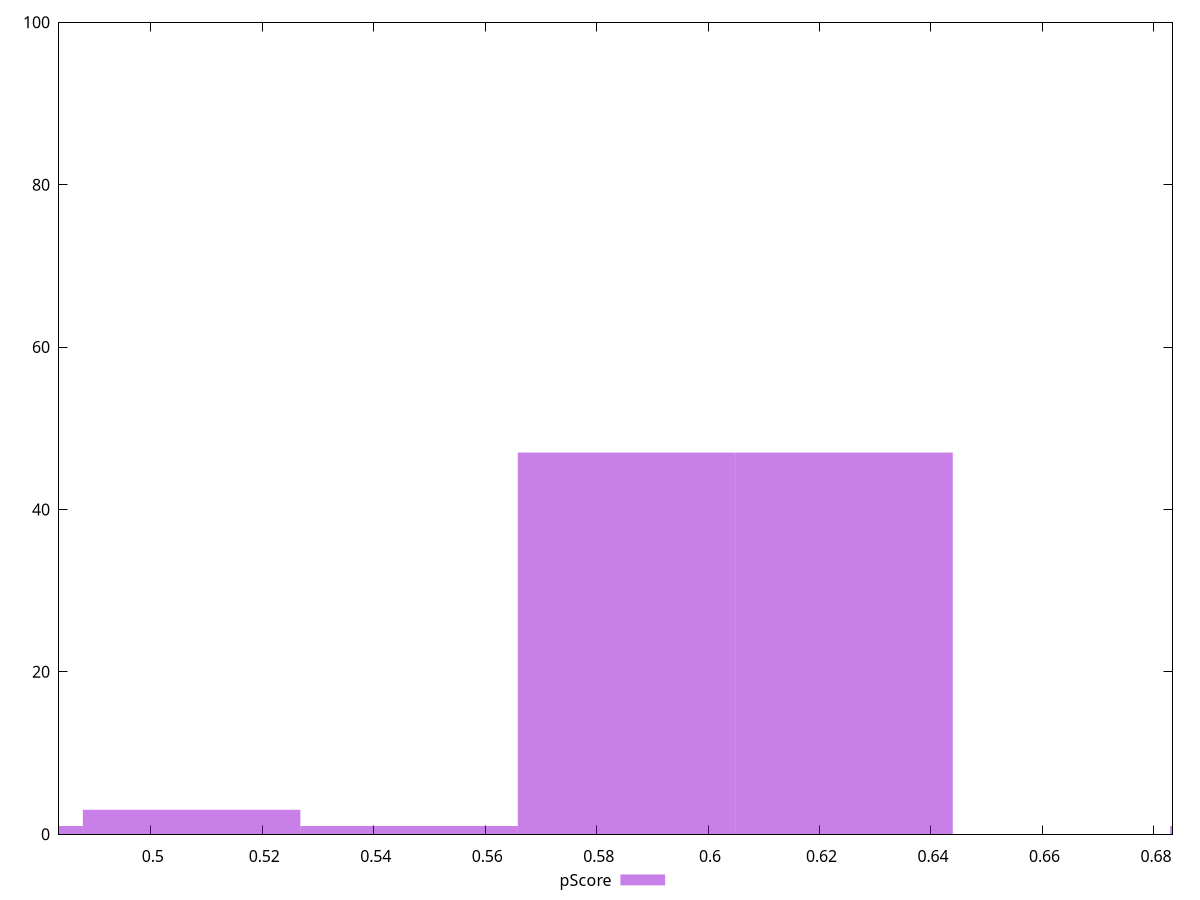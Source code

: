 reset

$pScore <<EOF
0.585370256554176 47
0.6243949403244543 47
0.5073208890136192 3
0.7024443078650111 1
0.5463455727838975 1
0.4682962052433407 1
EOF

set key outside below
set boxwidth 0.039024683770278394
set xrange [0.4835294117647059:0.6833333333333333]
set yrange [0:100]
set trange [0:100]
set style fill transparent solid 0.5 noborder
set terminal svg size 640, 490 enhanced background rgb 'white'
set output "report_00011_2021-02-09T10:53:21.242Z/uses-http2/samples/pages+cached+noadtech+nomedia/pScore/histogram.svg"

plot $pScore title "pScore" with boxes

reset
